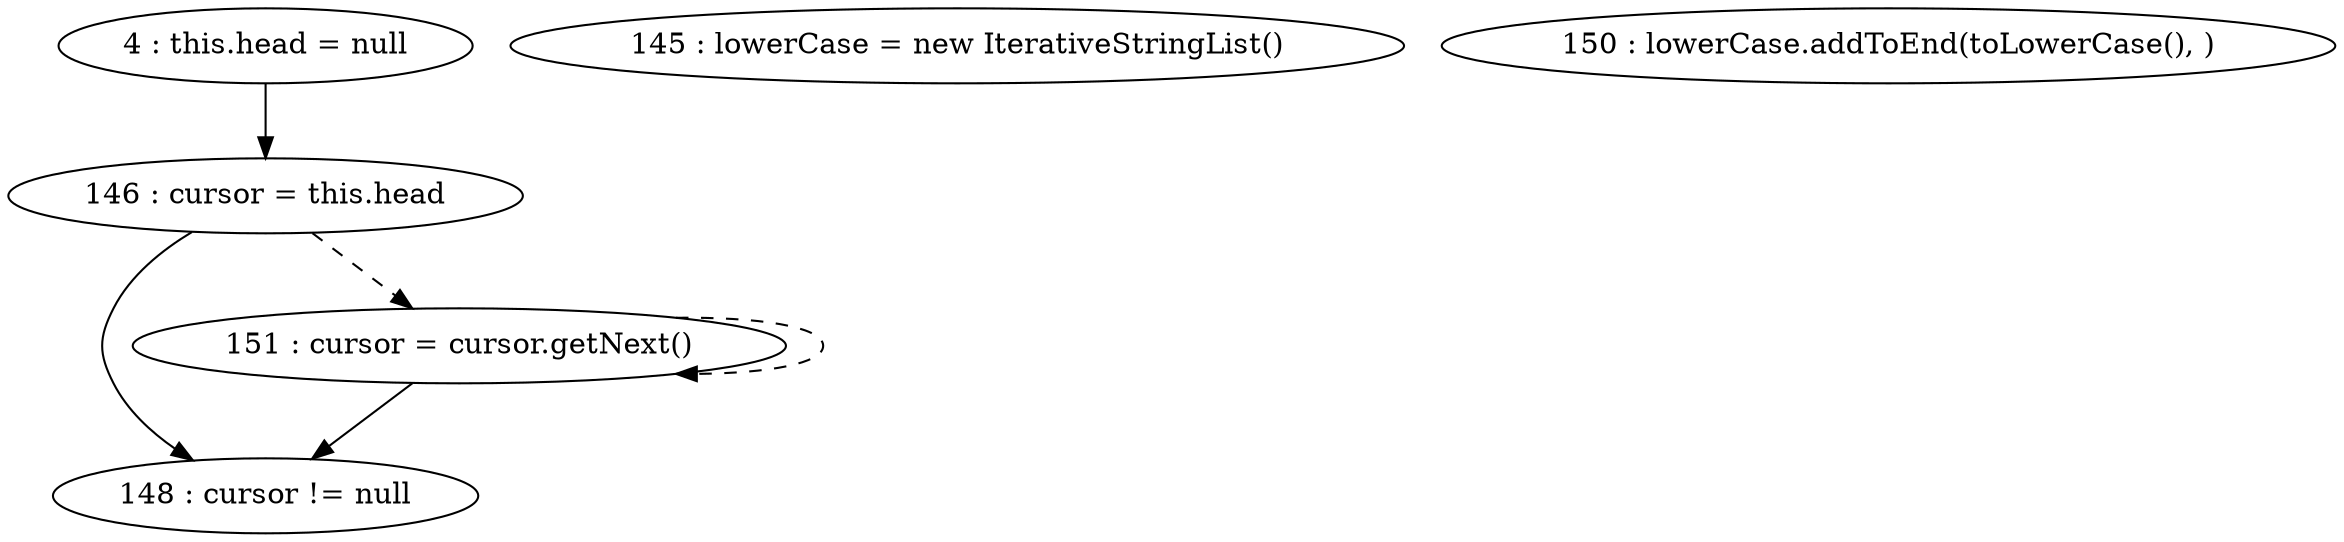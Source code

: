 digraph G {
"4 : this.head = null"
"4 : this.head = null" -> "146 : cursor = this.head"
"145 : lowerCase = new IterativeStringList()"
"146 : cursor = this.head"
"146 : cursor = this.head" -> "148 : cursor != null"
"146 : cursor = this.head" -> "151 : cursor = cursor.getNext()" [style=dashed]
"148 : cursor != null"
"150 : lowerCase.addToEnd(toLowerCase(), )"
"151 : cursor = cursor.getNext()"
"151 : cursor = cursor.getNext()" -> "148 : cursor != null"
"151 : cursor = cursor.getNext()" -> "151 : cursor = cursor.getNext()" [style=dashed]
"148 : cursor != null"
}